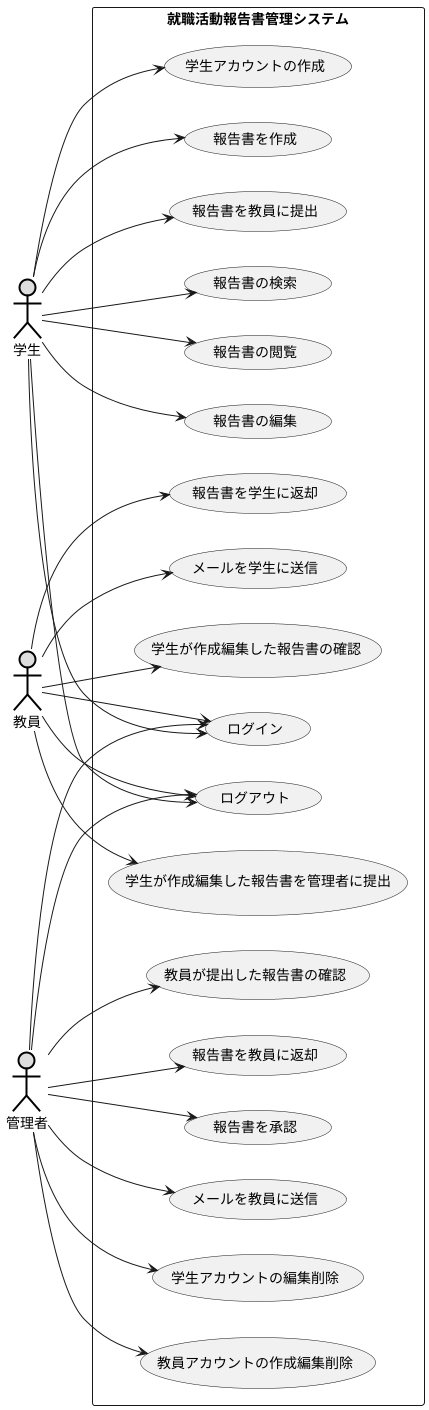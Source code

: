 @startuml
left to right direction
actor 学生 #DDDDDD;line:black;line.bold;
actor 教員 #DDDDDD;line:black;line.bold;
actor 管理者 #DDDDDD;line:black;line.bold;
rectangle 就職活動報告書管理システム {
    usecase 学生アカウントの作成
    usecase ログイン
    usecase ログアウト
    usecase 報告書を作成
    usecase 報告書を教員に提出
    usecase 報告書の検索
    usecase 報告書の閲覧
    usecase 報告書の編集
    usecase 学生が作成編集した報告書の確認
    usecase 学生が作成編集した報告書を管理者に提出
    usecase 報告書を学生に返却
    usecase メールを学生に送信
    usecase 教員が提出した報告書の確認
    usecase 報告書を教員に返却
    usecase 報告書を承認
    usecase メールを教員に送信
    usecase 学生アカウントの編集削除
    usecase 教員アカウントの作成編集削除
    }
学生 --> 学生アカウントの作成
学生 --> ログイン
学生 --> ログアウト
学生 --> 報告書を作成
学生 --> 報告書を教員に提出
学生 --> 報告書の検索
学生 --> 報告書の閲覧
学生 --> 報告書の編集
教員 --> ログイン
教員 --> ログアウト
教員 --> 学生が作成編集した報告書の確認
教員 --> 学生が作成編集した報告書を管理者に提出
教員 --> 報告書を学生に返却
教員 --> メールを学生に送信
管理者 --> ログイン
管理者 --> ログアウト
管理者 --> 教員が提出した報告書の確認
管理者 --> 報告書を教員に返却
管理者 --> 報告書を承認
管理者 --> メールを教員に送信
管理者 --> 学生アカウントの編集削除
管理者 --> 教員アカウントの作成編集削除

@enduml